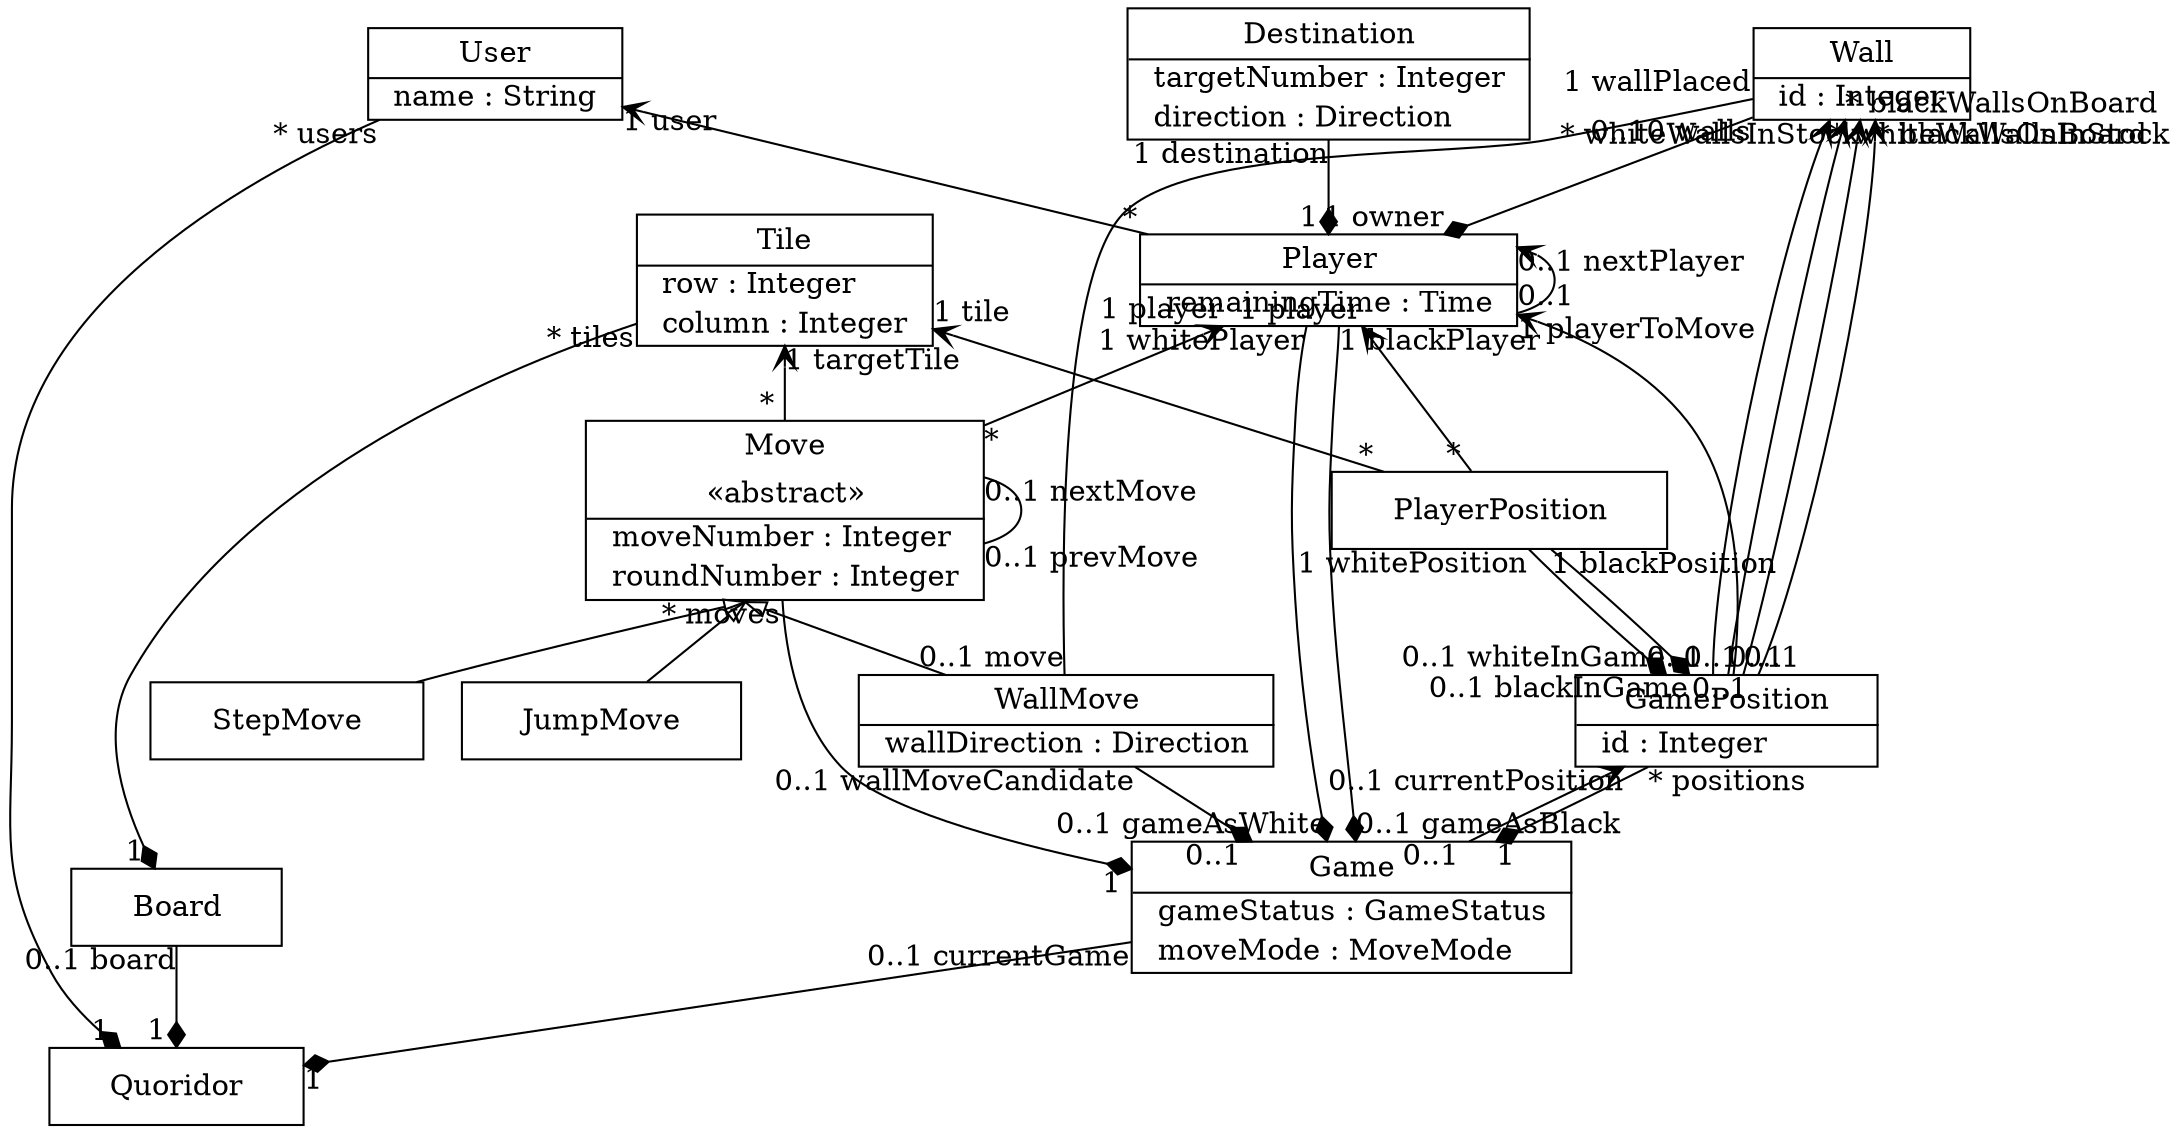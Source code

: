// Code generated by Umple 1.29.0.4181.a593105a9

digraph "QuoridorGame" {
  size="80,10"
  rankdir="BT"
  node [shape=record margin=0; href="javascript:Action.selectClass(&quot;\N&quot;);"];

  // Class: Quoridor
  "Quoridor" [shape=plaintext margin=0 label=<<table border="1" cellspacing="0" cellborder="0" cellpadding="10"><tr><td>    Quoridor    </td></tr></table>>,
   tooltip="class Quoridor
Due to a bug in Umple, this enum has been added manually to the ca.mcgill.ecse223.quoridor.model package&#13;public enum Direction { Horizontal, Vertical }&#13;"];

  // Class: Board
  "Board" [shape=plaintext margin=0 label=<<table border="1" cellspacing="0" cellborder="0" cellpadding="10"><tr><td>    Board    </td></tr></table>>,
   tooltip="class Board
"];

  // Class: Tile
  "Tile" [shape=plaintext margin=0 label=<<table border="1" cellspacing="0" cellborder="0" cellpadding="2"><tr><td cellpadding="4">    Tile    </td></tr><hr/><tr><td align="left" href="" title="Integer row&#13;">  row : Integer  </td></tr><tr><td align="left" href="" title="Integer column&#13;">  column : Integer  </td></tr></table>>,
   tooltip="class Tile
"];

  // Class: User
  "User" [shape=plaintext margin=0 label=<<table border="1" cellspacing="0" cellborder="0" cellpadding="2"><tr><td cellpadding="4">    User    </td></tr><hr/><tr><td align="left" href="" title="String name&#13;">  name : String  </td></tr></table>>,
   tooltip="class User
"];

  // Class: Wall
  "Wall" [shape=plaintext margin=0 label=<<table border="1" cellspacing="0" cellborder="0" cellpadding="2"><tr><td cellpadding="4">    Wall    </td></tr><hr/><tr><td align="left" href="" title="Integer id&#13;">  id : Integer  </td></tr></table>>,
   tooltip="class Wall
"];

  // Class: Player
  "Player" [shape=plaintext margin=0 label=<<table border="1" cellspacing="0" cellborder="0" cellpadding="2"><tr><td cellpadding="4">    Player    </td></tr><hr/><tr><td align="left" href="" title="Time remainingTime&#13;">  remainingTime : Time  </td></tr></table>>,
   tooltip="class Player
"];

  // Class: Game
  "Game" [shape=plaintext margin=0 label=<<table border="1" cellspacing="0" cellborder="0" cellpadding="2"><tr><td cellpadding="4">    Game    </td></tr><hr/><tr><td align="left" href="" title="GameStatus gameStatus&#13;">  gameStatus : GameStatus  </td></tr><tr><td align="left" href="" title="MoveMode moveMode&#13;">  moveMode : MoveMode  </td></tr></table>>,
   tooltip="class Game
"];

  // Class: GamePosition
  "GamePosition" [shape=plaintext margin=0 label=<<table border="1" cellspacing="0" cellborder="0" cellpadding="2"><tr><td cellpadding="4">    GamePosition    </td></tr><hr/><tr><td align="left" href="" title="Integer id&#13;">  id : Integer  </td></tr></table>>,
   tooltip="class GamePosition
"];

  // Class: Destination
  "Destination" [shape=plaintext margin=0 label=<<table border="1" cellspacing="0" cellborder="0" cellpadding="2"><tr><td cellpadding="4">    Destination    </td></tr><hr/><tr><td align="left" href="" title="Integer targetNumber&#13;">  targetNumber : Integer  </td></tr><tr><td align="left" href="" title="Direction direction&#13;">  direction : Direction  </td></tr></table>>,
   tooltip="class Destination
"];

  // Class: Move
  "Move" [shape=plaintext margin=0 label=<<table border="1" cellspacing="0" cellborder="0" cellpadding="2"><tr><td cellpadding="4">    Move    </td></tr><tr><td cellpadding="4">&laquo;abstract&raquo;</td></tr><hr/><tr><td align="left" href="" title="Integer moveNumber&#13;">  moveNumber : Integer  </td></tr><tr><td align="left" href="" title="Integer roundNumber&#13;">  roundNumber : Integer  </td></tr></table>>,
   tooltip="class Move
"];

  // Class: StepMove
  "StepMove" [shape=plaintext margin=0 label=<<table border="1" cellspacing="0" cellborder="0" cellpadding="10"><tr><td>    StepMove    </td></tr></table>>,
   tooltip="class StepMove
"];
  "StepMove" -> "Move" [arrowhead="empty"; samehead="gen"];


  // Class: JumpMove
  "JumpMove" [shape=plaintext margin=0 label=<<table border="1" cellspacing="0" cellborder="0" cellpadding="10"><tr><td>    JumpMove    </td></tr></table>>,
   tooltip="class JumpMove
"];
  "JumpMove" -> "Move" [arrowhead="empty"; samehead="gen"];


  // Class: WallMove
  "WallMove" [shape=plaintext margin=0 label=<<table border="1" cellspacing="0" cellborder="0" cellpadding="2"><tr><td cellpadding="4">    WallMove    </td></tr><hr/><tr><td align="left" href="" title="Direction wallDirection&#13;">  wallDirection : Direction  </td></tr></table>>,
   tooltip="class WallMove
"];
  "WallMove" -> "Move" [arrowhead="empty"; samehead="gen"];


  // Class: PlayerPosition
  "PlayerPosition" [shape=plaintext margin=0 label=<<table border="1" cellspacing="0" cellborder="0" cellpadding="10"><tr><td>    PlayerPosition    </td></tr></table>>,
   tooltip="class PlayerPosition
"];

  // All associations
  "Quoridor" -> "Board" [dir="back", arrowtail="diamond", taillabel="1 ", headlabel="0..1 board", tooltip="Quoridor 1  <@>- 0..1 board Board"];
  "Quoridor" -> "Game" [dir="back", arrowtail="diamond", taillabel="1 ", headlabel="0..1 currentGame", tooltip="Quoridor 1  <@>- 0..1 currentGame Game"];
  "Quoridor" -> "User" [dir="back", arrowtail="diamond", taillabel="1 ", headlabel="* users", tooltip="Quoridor 1  <@>- * users User"];
  "Board" -> "Tile" [dir="back", arrowtail="diamond", taillabel="1 ", headlabel="* tiles", tooltip="Board 1  <@>- * tiles Tile"];
  "Player" -> "User" [dir="forward", arrowhead="open", taillabel="* ", headlabel="1 user", tooltip="Player *  -> 1 user User"];
  "Player" -> "Destination" [dir="back", arrowtail="diamond", taillabel="1 ", headlabel="1 destination", tooltip="Player 1  <@>- 1 destination Destination"];
  "Player" -> "Wall" [dir="back", arrowtail="diamond", taillabel="1 owner", headlabel="0..10 walls", tooltip="Player 1 owner <@>- 0..10 walls Wall"];
  "Player" -> "Player" [dir="forward", arrowhead="open", taillabel="0..1 ", headlabel="0..1 nextPlayer", tooltip="Player 0..1  -> 0..1 nextPlayer Player"];
  "Game" -> "Move" [dir="back", arrowtail="diamond", taillabel="1 ", headlabel="* moves", tooltip="Game 1  <@>- * moves Move"];
  "Game" -> "GamePosition" [dir="forward", arrowhead="open", taillabel="0..1 ", headlabel="0..1 currentPosition", tooltip="Game 0..1  -> 0..1 currentPosition GamePosition"];
  "Game" -> "GamePosition" [dir="back", arrowtail="diamond", taillabel="1 ", headlabel="* positions", tooltip="Game 1  <@>- * positions GamePosition"];
  "Game" -> "WallMove" [dir="back", arrowtail="diamond", taillabel="0..1 ", headlabel="0..1 wallMoveCandidate", tooltip="Game 0..1  <@>- 0..1 wallMoveCandidate WallMove"];
  "Game" -> "Player" [dir="back", arrowtail="diamond", taillabel="0..1 gameAsWhite", headlabel="1 whitePlayer", tooltip="Game 0..1 gameAsWhite <@>- 1 whitePlayer Player"];
  "Game" -> "Player" [dir="back", arrowtail="diamond", taillabel="0..1 gameAsBlack", headlabel="1 blackPlayer", tooltip="Game 0..1 gameAsBlack <@>- 1 blackPlayer Player"];
  "GamePosition" -> "PlayerPosition" [dir="back", arrowtail="diamond", taillabel="0..1 whiteInGame", headlabel="1 whitePosition", tooltip="GamePosition 0..1 whiteInGame <@>- 1 whitePosition PlayerPosition"];
  "GamePosition" -> "PlayerPosition" [dir="back", arrowtail="diamond", taillabel="0..1 blackInGame", headlabel="1 blackPosition", tooltip="GamePosition 0..1 blackInGame <@>- 1 blackPosition PlayerPosition"];
  "GamePosition" -> "Player" [dir="forward", arrowhead="open", taillabel="0..1 ", headlabel="1 playerToMove", tooltip="GamePosition 0..1  -> 1 playerToMove Player"];
  "GamePosition" -> "Wall" [dir="forward", arrowhead="open", taillabel="0..1 ", headlabel="* whiteWallsOnBoard", tooltip="GamePosition 0..1  -> * whiteWallsOnBoard Wall"];
  "GamePosition" -> "Wall" [dir="forward", arrowhead="open", taillabel="0..1 ", headlabel="* blackWallsOnBoard", tooltip="GamePosition 0..1  -> * blackWallsOnBoard Wall"];
  "GamePosition" -> "Wall" [dir="forward", arrowhead="open", taillabel="0..1 ", headlabel="* whiteWallsInStock", tooltip="GamePosition 0..1  -> * whiteWallsInStock Wall"];
  "GamePosition" -> "Wall" [dir="forward", arrowhead="open", taillabel="0..1 ", headlabel="* blackWallsInStock", tooltip="GamePosition 0..1  -> * blackWallsInStock Wall"];
  "Move" -> "Player" [dir="forward", arrowhead="open", taillabel="* ", headlabel="1 player", tooltip="Move *  -> 1 player Player"];
  "Move" -> "Tile" [dir="forward", arrowhead="open", taillabel="* ", headlabel="1 targetTile", tooltip="Move *  -> 1 targetTile Tile"];
  "Move" -> "Move" [dir="none", taillabel="0..1 prevMove", headlabel="0..1 nextMove", tooltip="Move 0..1 prevMove -- 0..1 nextMove Move"];
  "WallMove" -> "Wall" [dir="none", taillabel="0..1 move", headlabel="1 wallPlaced", tooltip="WallMove 0..1 move -- 1 wallPlaced Wall"];
  "PlayerPosition" -> "Player" [dir="forward", arrowhead="open", taillabel="* ", headlabel="1 player", tooltip="PlayerPosition *  -> 1 player Player"];
  "PlayerPosition" -> "Tile" [dir="forward", arrowhead="open", taillabel="* ", headlabel="1 tile", tooltip="PlayerPosition *  -> 1 tile Tile"];
}
